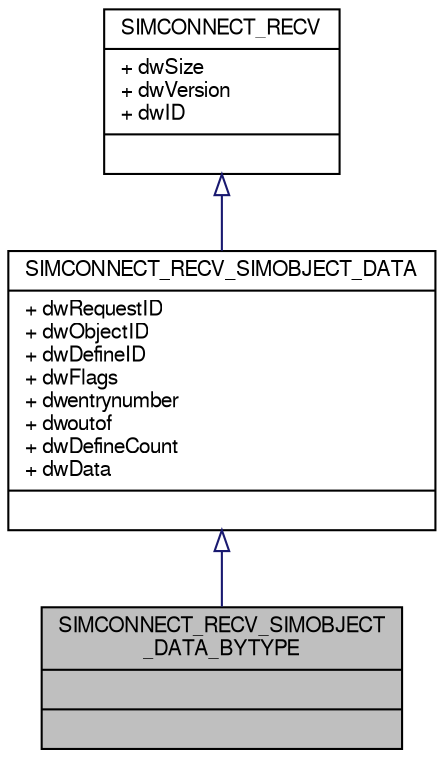 digraph "SIMCONNECT_RECV_SIMOBJECT_DATA_BYTYPE"
{
  bgcolor="transparent";
  edge [fontname="FreeSans",fontsize="10",labelfontname="FreeSans",labelfontsize="10"];
  node [fontname="FreeSans",fontsize="10",shape=record];
  Node1 [label="{SIMCONNECT_RECV_SIMOBJECT\l_DATA_BYTYPE\n||}",height=0.2,width=0.4,color="black", fillcolor="grey75", style="filled" fontcolor="black"];
  Node2 -> Node1 [dir="back",color="midnightblue",fontsize="10",style="solid",arrowtail="onormal",fontname="FreeSans"];
  Node2 [label="{SIMCONNECT_RECV_SIMOBJECT_DATA\n|+ dwRequestID\l+ dwObjectID\l+ dwDefineID\l+ dwFlags\l+ dwentrynumber\l+ dwoutof\l+ dwDefineCount\l+ dwData\l|}",height=0.2,width=0.4,color="black",URL="$structSIMCONNECT__RECV__SIMOBJECT__DATA.html"];
  Node3 -> Node2 [dir="back",color="midnightblue",fontsize="10",style="solid",arrowtail="onormal",fontname="FreeSans"];
  Node3 [label="{SIMCONNECT_RECV\n|+ dwSize\l+ dwVersion\l+ dwID\l|}",height=0.2,width=0.4,color="black",URL="$structSIMCONNECT__RECV.html"];
}
